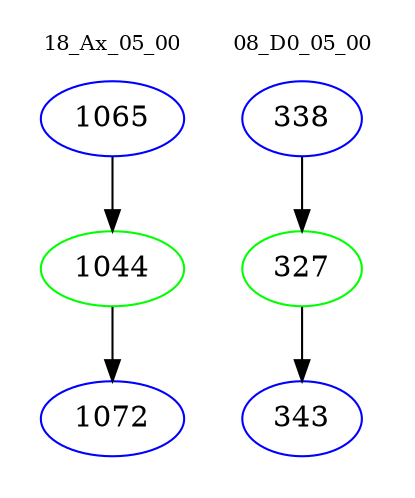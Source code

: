 digraph{
subgraph cluster_0 {
color = white
label = "18_Ax_05_00";
fontsize=10;
T0_1065 [label="1065", color="blue"]
T0_1065 -> T0_1044 [color="black"]
T0_1044 [label="1044", color="green"]
T0_1044 -> T0_1072 [color="black"]
T0_1072 [label="1072", color="blue"]
}
subgraph cluster_1 {
color = white
label = "08_D0_05_00";
fontsize=10;
T1_338 [label="338", color="blue"]
T1_338 -> T1_327 [color="black"]
T1_327 [label="327", color="green"]
T1_327 -> T1_343 [color="black"]
T1_343 [label="343", color="blue"]
}
}
